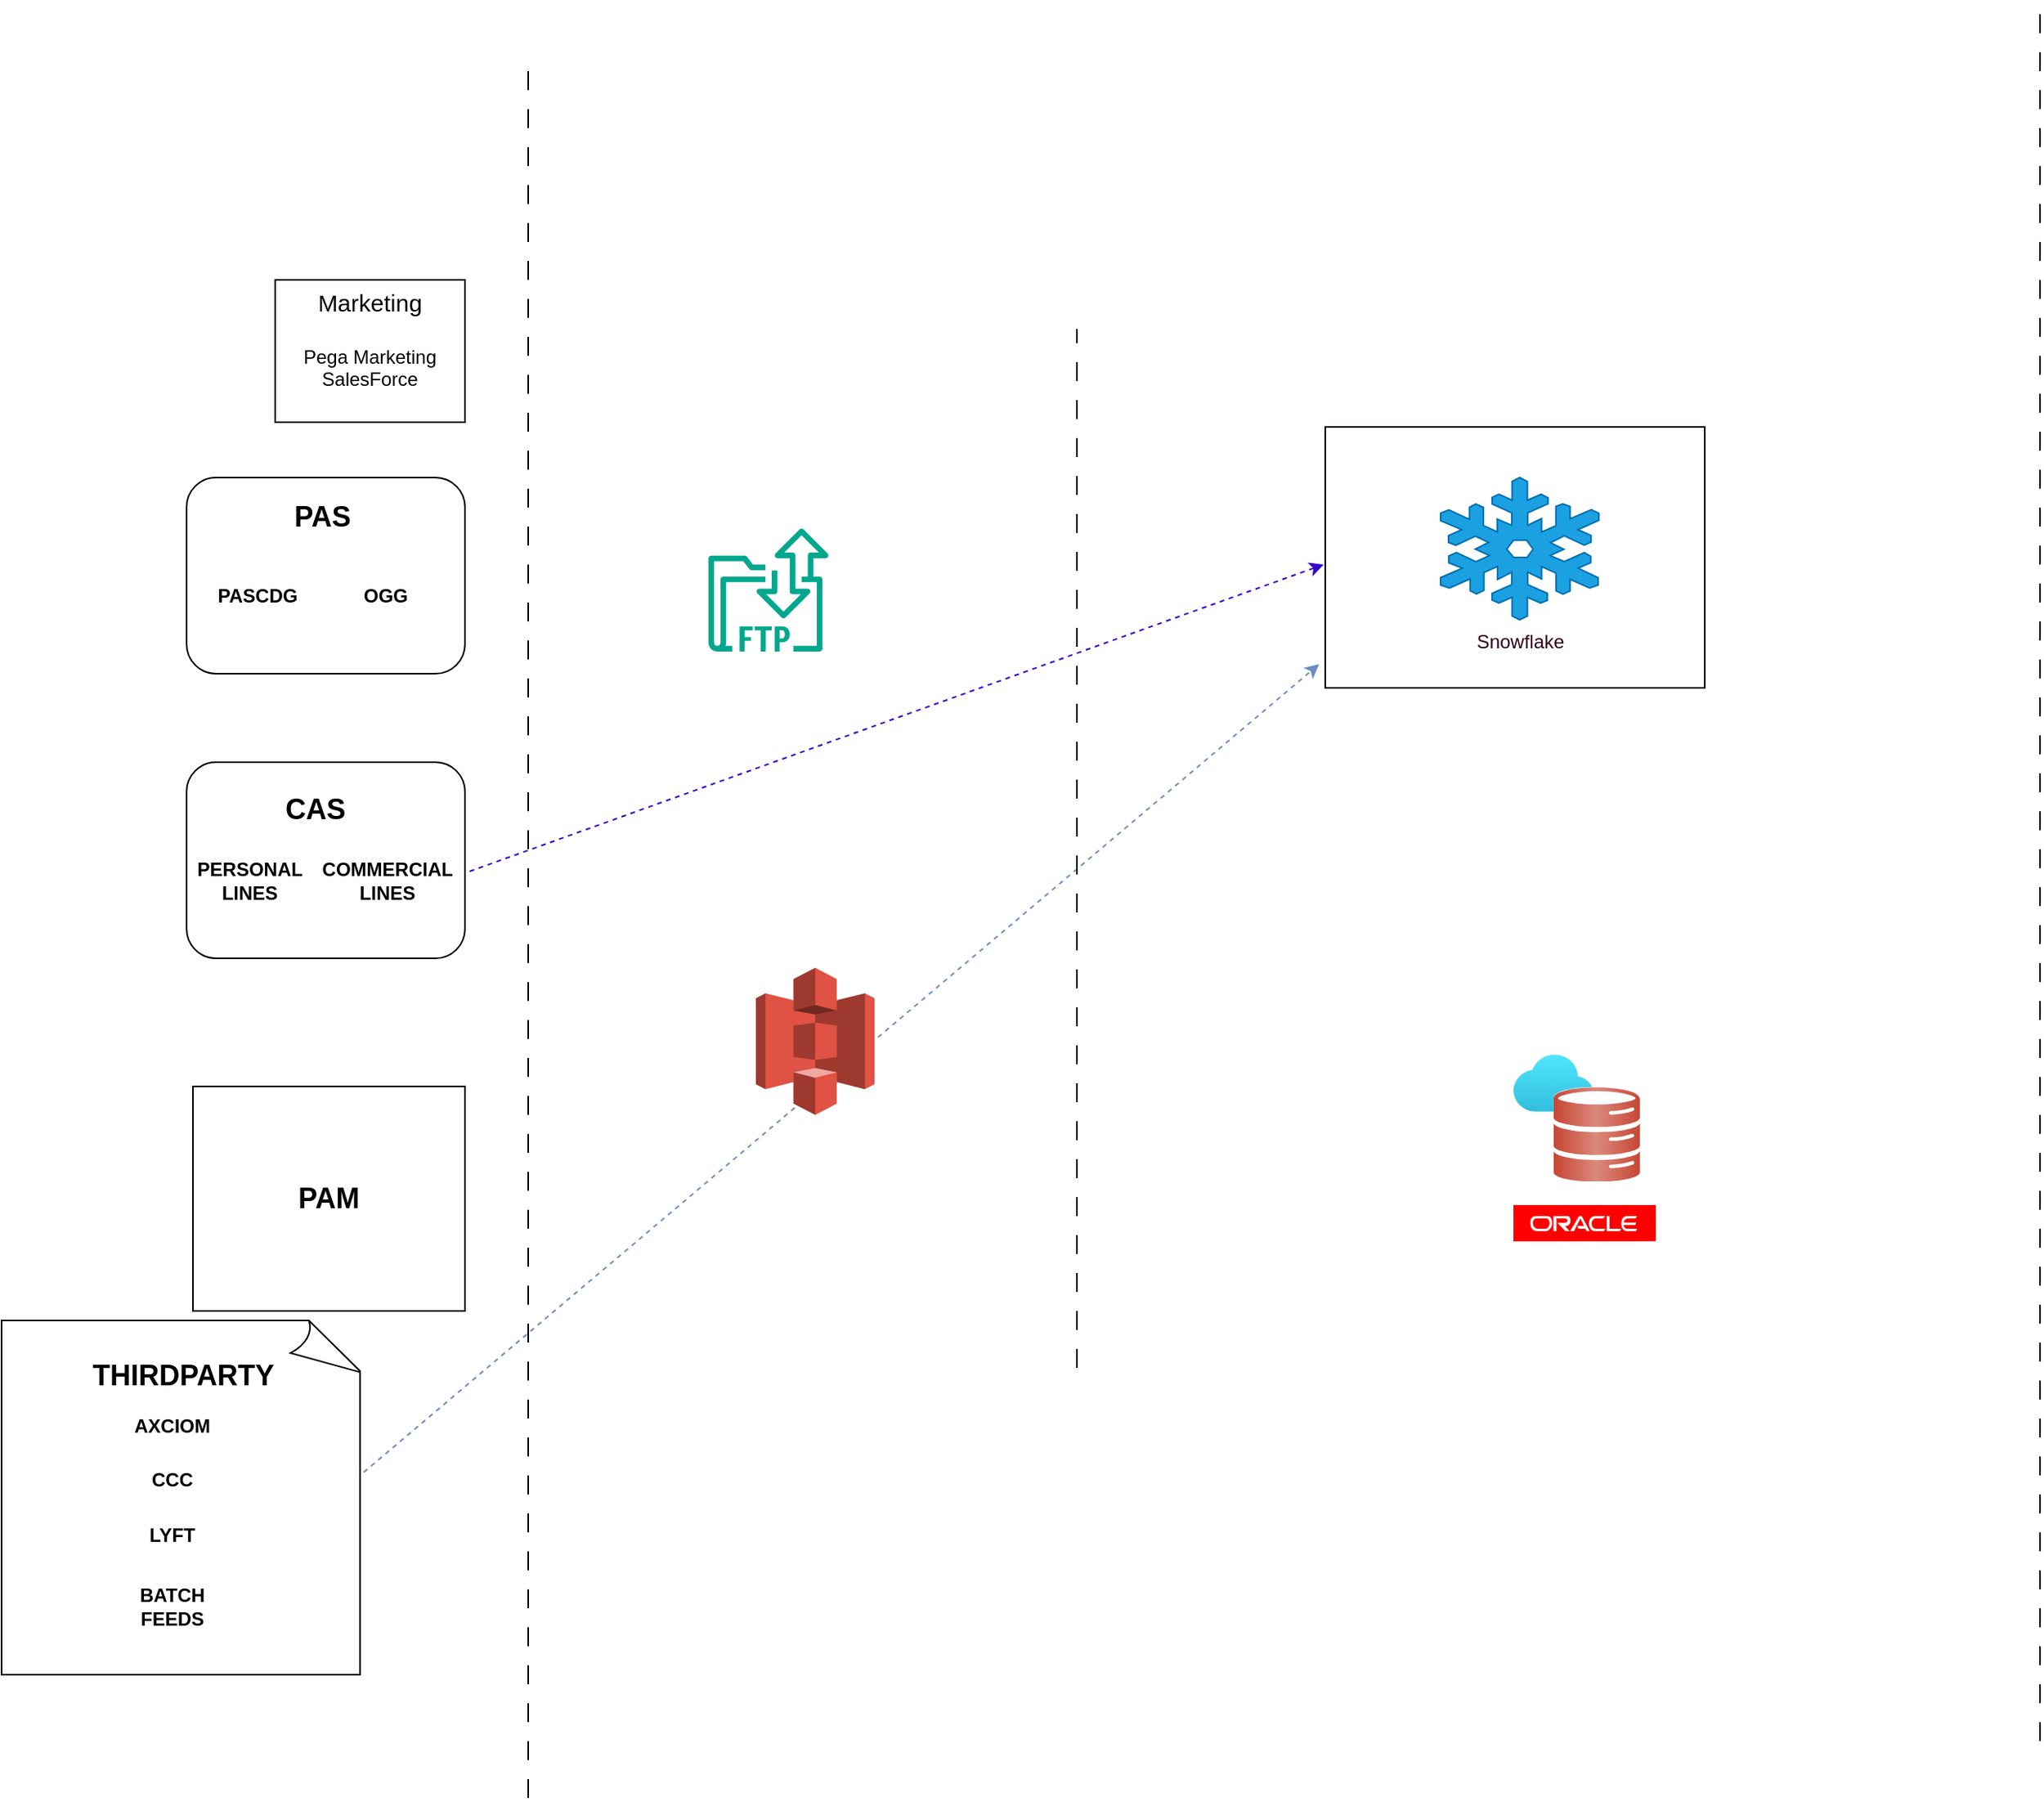 <mxfile version="26.0.14">
  <diagram name="Page-1" id="NFFxarhEMAOD1l_7tfLz">
    <mxGraphModel dx="1622" dy="1098" grid="0" gridSize="10" guides="1" tooltips="1" connect="1" arrows="1" fold="1" page="0" pageScale="1" pageWidth="850" pageHeight="1100" background="light-dark(#ffffff, #121212)" math="0" shadow="0">
      <root>
        <mxCell id="0" />
        <mxCell id="1" parent="0" />
        <mxCell id="VsWn_zQ_5K-JtCPvT7dE-17" value="" style="endArrow=classic;html=1;rounded=0;entryX=-0.016;entryY=0.909;entryDx=0;entryDy=0;entryPerimeter=0;dashed=1;fillColor=#dae8fc;strokeColor=#6c8ebf;" edge="1" parent="1" target="sHkjBtiZ9pyr3r2fbtkL-11">
          <mxGeometry width="50" height="50" relative="1" as="geometry">
            <mxPoint x="96" y="894" as="sourcePoint" />
            <mxPoint x="146" y="844" as="targetPoint" />
          </mxGeometry>
        </mxCell>
        <mxCell id="VsWn_zQ_5K-JtCPvT7dE-3" value="" style="whiteSpace=wrap;html=1;shape=mxgraph.basic.document" vertex="1" parent="1">
          <mxGeometry x="-133" y="798" width="229" height="224" as="geometry" />
        </mxCell>
        <mxCell id="sHkjBtiZ9pyr3r2fbtkL-1" value="&lt;font style=&quot;font-size: 15px;&quot;&gt;Marketing&lt;/font&gt;&lt;div&gt;&lt;span style=&quot;font-size: 15px;&quot;&gt;&lt;br&gt;&lt;/span&gt;Pega Marketing&lt;div&gt;SalesForce&lt;br&gt;&lt;div&gt;&lt;br&gt;&lt;/div&gt;&lt;/div&gt;&lt;/div&gt;" style="rounded=0;whiteSpace=wrap;html=1;" parent="1" vertex="1">
          <mxGeometry x="40" y="140" width="120" height="90" as="geometry" />
        </mxCell>
        <mxCell id="sHkjBtiZ9pyr3r2fbtkL-20" value="" style="image;aspect=fixed;html=1;points=[];align=center;fontSize=12;image=img/lib/azure2/databases/Oracle_Database.svg;" parent="1" vertex="1">
          <mxGeometry x="823" y="630" width="80" height="80" as="geometry" />
        </mxCell>
        <mxCell id="sHkjBtiZ9pyr3r2fbtkL-3" value="" style="endArrow=none;html=1;rounded=0;dashed=1;dashPattern=12 12;" parent="1" edge="1">
          <mxGeometry width="50" height="50" relative="1" as="geometry">
            <mxPoint x="200" y="1100" as="sourcePoint" />
            <mxPoint x="200" as="targetPoint" />
          </mxGeometry>
        </mxCell>
        <mxCell id="sHkjBtiZ9pyr3r2fbtkL-5" value="" style="endArrow=none;html=1;rounded=0;dashed=1;dashPattern=12 12;" parent="1" edge="1">
          <mxGeometry width="50" height="50" relative="1" as="geometry">
            <mxPoint x="1156" y="1064" as="sourcePoint" />
            <mxPoint x="1156" y="-36" as="targetPoint" />
          </mxGeometry>
        </mxCell>
        <mxCell id="sHkjBtiZ9pyr3r2fbtkL-11" value="" style="rounded=0;whiteSpace=wrap;html=1;" parent="1" vertex="1">
          <mxGeometry x="704" y="233" width="240" height="165" as="geometry" />
        </mxCell>
        <mxCell id="sHkjBtiZ9pyr3r2fbtkL-18" value="&lt;font style=&quot;color: rgb(51, 0, 26);&quot;&gt;Snowflake&lt;/font&gt;" style="shape=mxgraph.signs.nature.snowflake;html=1;pointerEvents=1;fillColor=#1ba1e2;strokeColor=#006EAF;verticalLabelPosition=bottom;verticalAlign=top;align=center;fontColor=#ffffff;" parent="1" vertex="1">
          <mxGeometry x="777" y="265" width="100" height="90" as="geometry" />
        </mxCell>
        <mxCell id="sHkjBtiZ9pyr3r2fbtkL-22" value="" style="dashed=0;outlineConnect=0;html=1;align=center;labelPosition=center;verticalLabelPosition=bottom;verticalAlign=top;shape=mxgraph.weblogos.oracle;fillColor=#FF0000;strokeColor=none" parent="1" vertex="1">
          <mxGeometry x="823" y="725" width="90" height="23" as="geometry" />
        </mxCell>
        <mxCell id="sHkjBtiZ9pyr3r2fbtkL-24" value="" style="outlineConnect=0;dashed=0;verticalLabelPosition=bottom;verticalAlign=top;align=center;html=1;shape=mxgraph.aws3.s3;fillColor=#E05243;gradientColor=none;" parent="1" vertex="1">
          <mxGeometry x="344" y="575" width="75" height="93" as="geometry" />
        </mxCell>
        <mxCell id="sHkjBtiZ9pyr3r2fbtkL-26" value="&lt;font style=&quot;font-size: 18px;&quot;&gt;&lt;b&gt;PAM&lt;/b&gt;&lt;/font&gt;" style="rounded=0;whiteSpace=wrap;html=1;" parent="1" vertex="1">
          <mxGeometry x="-12" y="650" width="172" height="142" as="geometry" />
        </mxCell>
        <mxCell id="sHkjBtiZ9pyr3r2fbtkL-32" value="" style="endArrow=none;html=1;rounded=0;dashed=1;dashPattern=12 12;" edge="1" parent="1">
          <mxGeometry width="50" height="50" relative="1" as="geometry">
            <mxPoint x="547" y="828" as="sourcePoint" />
            <mxPoint x="547" y="171" as="targetPoint" />
          </mxGeometry>
        </mxCell>
        <mxCell id="VsWn_zQ_5K-JtCPvT7dE-24" value="" style="rounded=1;whiteSpace=wrap;html=1;" vertex="1" parent="1">
          <mxGeometry x="-16" y="265" width="176" height="124" as="geometry" />
        </mxCell>
        <mxCell id="VsWn_zQ_5K-JtCPvT7dE-2" value="CCC" style="text;html=1;align=center;verticalAlign=middle;whiteSpace=wrap;rounded=0;fontSize=12;fontStyle=1;dashed=1;strokeWidth=7;" vertex="1" parent="1">
          <mxGeometry x="-55" y="884" width="60" height="30" as="geometry" />
        </mxCell>
        <mxCell id="VsWn_zQ_5K-JtCPvT7dE-1" value="&lt;h2&gt;&lt;font&gt;THIRDPARTY&lt;/font&gt;&lt;/h2&gt;" style="text;html=1;align=center;verticalAlign=middle;whiteSpace=wrap;rounded=0;fontStyle=1;fontSize=12;" vertex="1" parent="1">
          <mxGeometry x="-103.5" y="818" width="170" height="30" as="geometry" />
        </mxCell>
        <mxCell id="VsWn_zQ_5K-JtCPvT7dE-7" value="&lt;h4&gt;&lt;b&gt;AXCIOM&lt;/b&gt;&lt;/h4&gt;" style="text;html=1;align=center;verticalAlign=middle;whiteSpace=wrap;rounded=0;shadow=0;glass=0;perimeterSpacing=8;dashed=1;" vertex="1" parent="1">
          <mxGeometry x="-55" y="852" width="60" height="26" as="geometry" />
        </mxCell>
        <mxCell id="VsWn_zQ_5K-JtCPvT7dE-11" value="&lt;b&gt;&lt;font style=&quot;color: rgb(0, 0, 0);&quot;&gt;LYFT&lt;/font&gt;&lt;/b&gt;" style="text;html=1;align=center;verticalAlign=middle;whiteSpace=wrap;rounded=0;" vertex="1" parent="1">
          <mxGeometry x="-55" y="919" width="60" height="30" as="geometry" />
        </mxCell>
        <mxCell id="VsWn_zQ_5K-JtCPvT7dE-15" value="BATCH FEEDS" style="text;html=1;align=center;verticalAlign=middle;whiteSpace=wrap;rounded=0;fontStyle=1" vertex="1" parent="1">
          <mxGeometry x="-55" y="964" width="60" height="30" as="geometry" />
        </mxCell>
        <mxCell id="VsWn_zQ_5K-JtCPvT7dE-18" value="" style="rounded=1;whiteSpace=wrap;html=1;" vertex="1" parent="1">
          <mxGeometry x="-16" y="445" width="176" height="124" as="geometry" />
        </mxCell>
        <mxCell id="VsWn_zQ_5K-JtCPvT7dE-19" value="&lt;h2&gt;&lt;b&gt;CAS&lt;/b&gt;&lt;/h2&gt;" style="text;html=1;align=center;verticalAlign=middle;whiteSpace=wrap;rounded=0;" vertex="1" parent="1">
          <mxGeometry x="2" y="460" width="127" height="30" as="geometry" />
        </mxCell>
        <mxCell id="VsWn_zQ_5K-JtCPvT7dE-21" value="&lt;h4&gt;PERSONAL LINES&lt;/h4&gt;" style="text;html=1;align=center;verticalAlign=middle;whiteSpace=wrap;rounded=0;" vertex="1" parent="1">
          <mxGeometry x="-6" y="505" width="60" height="30" as="geometry" />
        </mxCell>
        <mxCell id="VsWn_zQ_5K-JtCPvT7dE-23" value="&lt;h4&gt;COMMERCIAL LINES&lt;/h4&gt;" style="text;html=1;align=center;verticalAlign=middle;whiteSpace=wrap;rounded=0;" vertex="1" parent="1">
          <mxGeometry x="81" y="505" width="60" height="30" as="geometry" />
        </mxCell>
        <mxCell id="VsWn_zQ_5K-JtCPvT7dE-25" value="&lt;h2&gt;&lt;b&gt;PAS&lt;/b&gt;&lt;/h2&gt;" style="text;html=1;align=center;verticalAlign=middle;whiteSpace=wrap;rounded=0;" vertex="1" parent="1">
          <mxGeometry x="40" y="275" width="60" height="30" as="geometry" />
        </mxCell>
        <mxCell id="VsWn_zQ_5K-JtCPvT7dE-26" value="&lt;h4&gt;PASCDG&lt;/h4&gt;" style="text;html=1;align=center;verticalAlign=middle;whiteSpace=wrap;rounded=0;" vertex="1" parent="1">
          <mxGeometry x="-1" y="325" width="60" height="30" as="geometry" />
        </mxCell>
        <mxCell id="VsWn_zQ_5K-JtCPvT7dE-28" value="&lt;h4&gt;OGG&lt;/h4&gt;" style="text;html=1;align=center;verticalAlign=middle;whiteSpace=wrap;rounded=0;" vertex="1" parent="1">
          <mxGeometry x="80" y="325" width="60" height="30" as="geometry" />
        </mxCell>
        <mxCell id="sHkjBtiZ9pyr3r2fbtkL-23" value="" style="sketch=0;outlineConnect=0;fontColor=#232F3E;gradientColor=none;fillColor=#01A88D;strokeColor=none;dashed=0;verticalLabelPosition=bottom;verticalAlign=top;align=center;html=1;fontSize=12;fontStyle=0;aspect=fixed;shape=mxgraph.aws4.transfer_for_ftp_resource;" parent="1" vertex="1">
          <mxGeometry x="314" y="297" width="76" height="78" as="geometry" />
        </mxCell>
        <mxCell id="VsWn_zQ_5K-JtCPvT7dE-31" value="" style="endArrow=classic;html=1;rounded=0;fillColor=#6a00ff;strokeColor=#3700CC;dashed=1;" edge="1" parent="1">
          <mxGeometry width="50" height="50" relative="1" as="geometry">
            <mxPoint x="163" y="514" as="sourcePoint" />
            <mxPoint x="703" y="320" as="targetPoint" />
          </mxGeometry>
        </mxCell>
      </root>
    </mxGraphModel>
  </diagram>
</mxfile>
